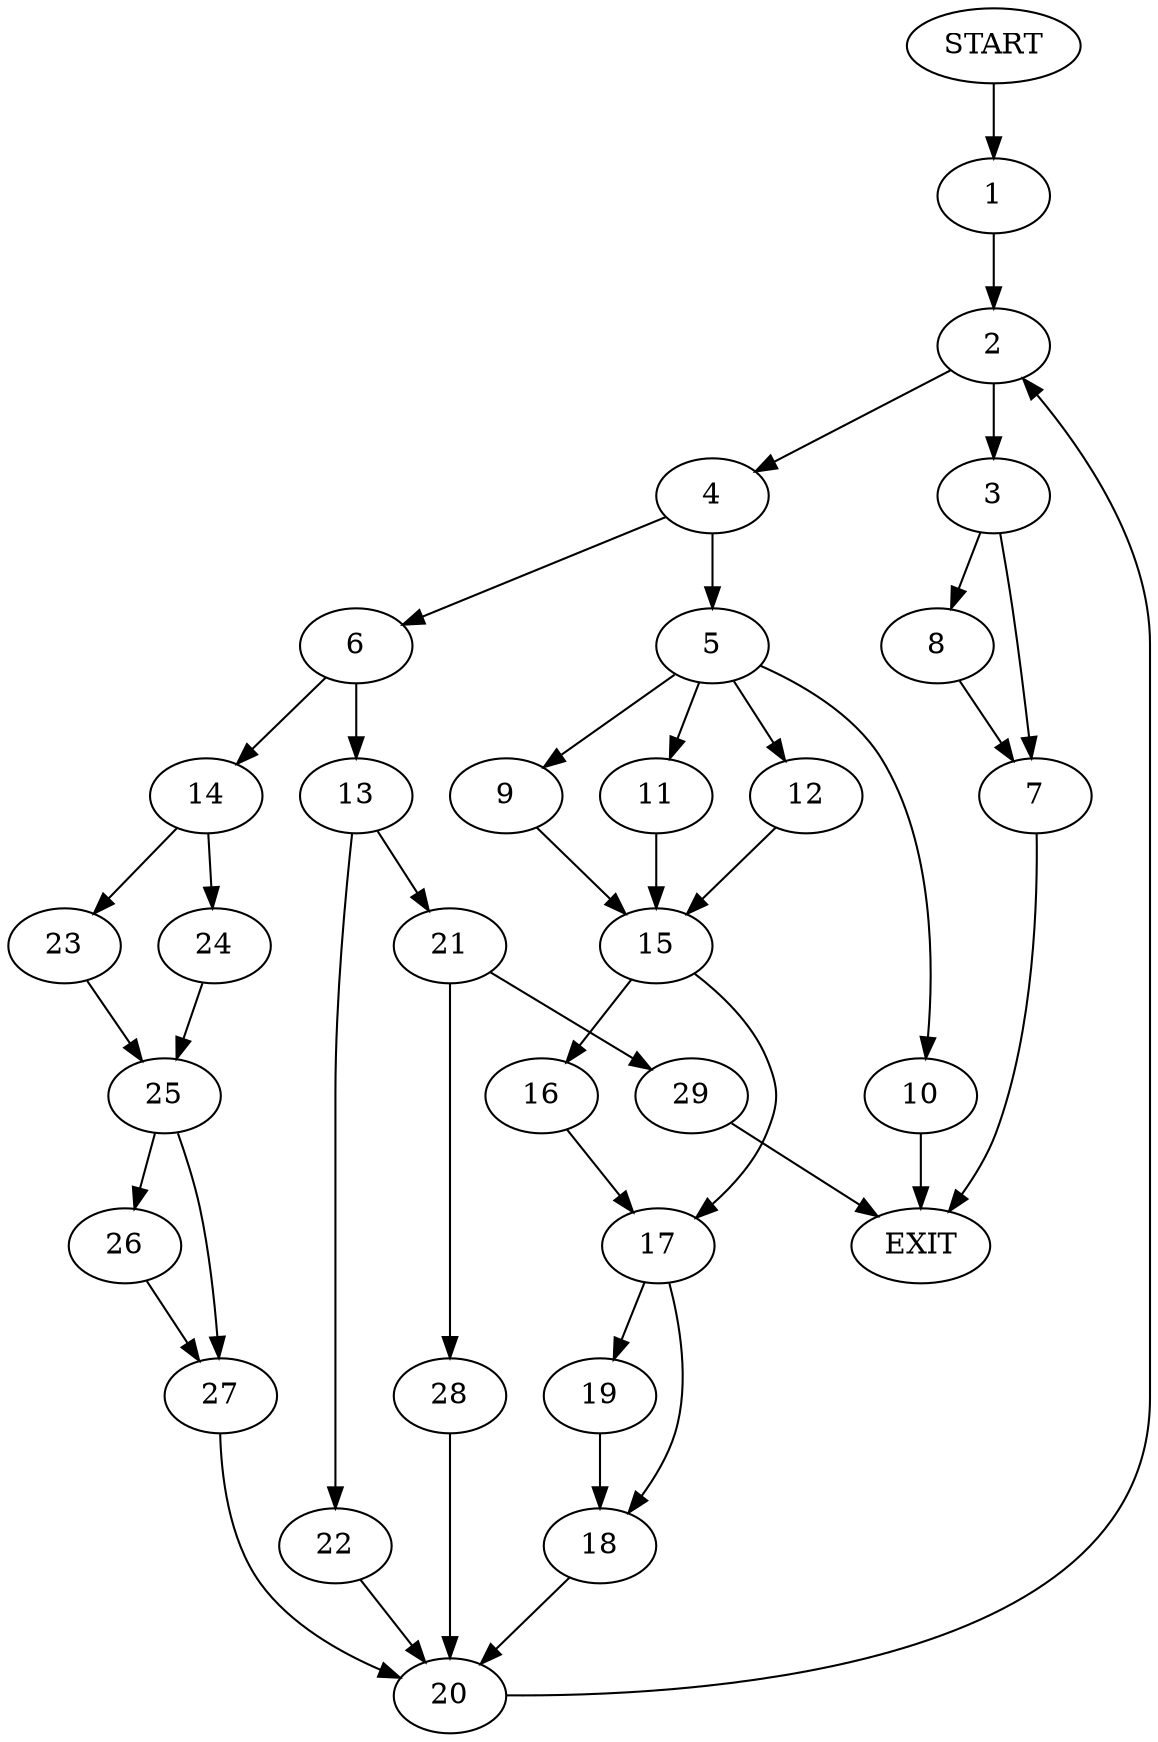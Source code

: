 digraph {
0 [label="START"]
30 [label="EXIT"]
0 -> 1
1 -> 2
2 -> 3
2 -> 4
4 -> 5
4 -> 6
3 -> 7
3 -> 8
5 -> 9
5 -> 10
5 -> 11
5 -> 12
6 -> 13
6 -> 14
12 -> 15
11 -> 15
10 -> 30
9 -> 15
15 -> 16
15 -> 17
16 -> 17
17 -> 18
17 -> 19
19 -> 18
18 -> 20
20 -> 2
13 -> 21
13 -> 22
14 -> 23
14 -> 24
24 -> 25
23 -> 25
25 -> 26
25 -> 27
26 -> 27
27 -> 20
22 -> 20
21 -> 28
21 -> 29
29 -> 30
28 -> 20
8 -> 7
7 -> 30
}
